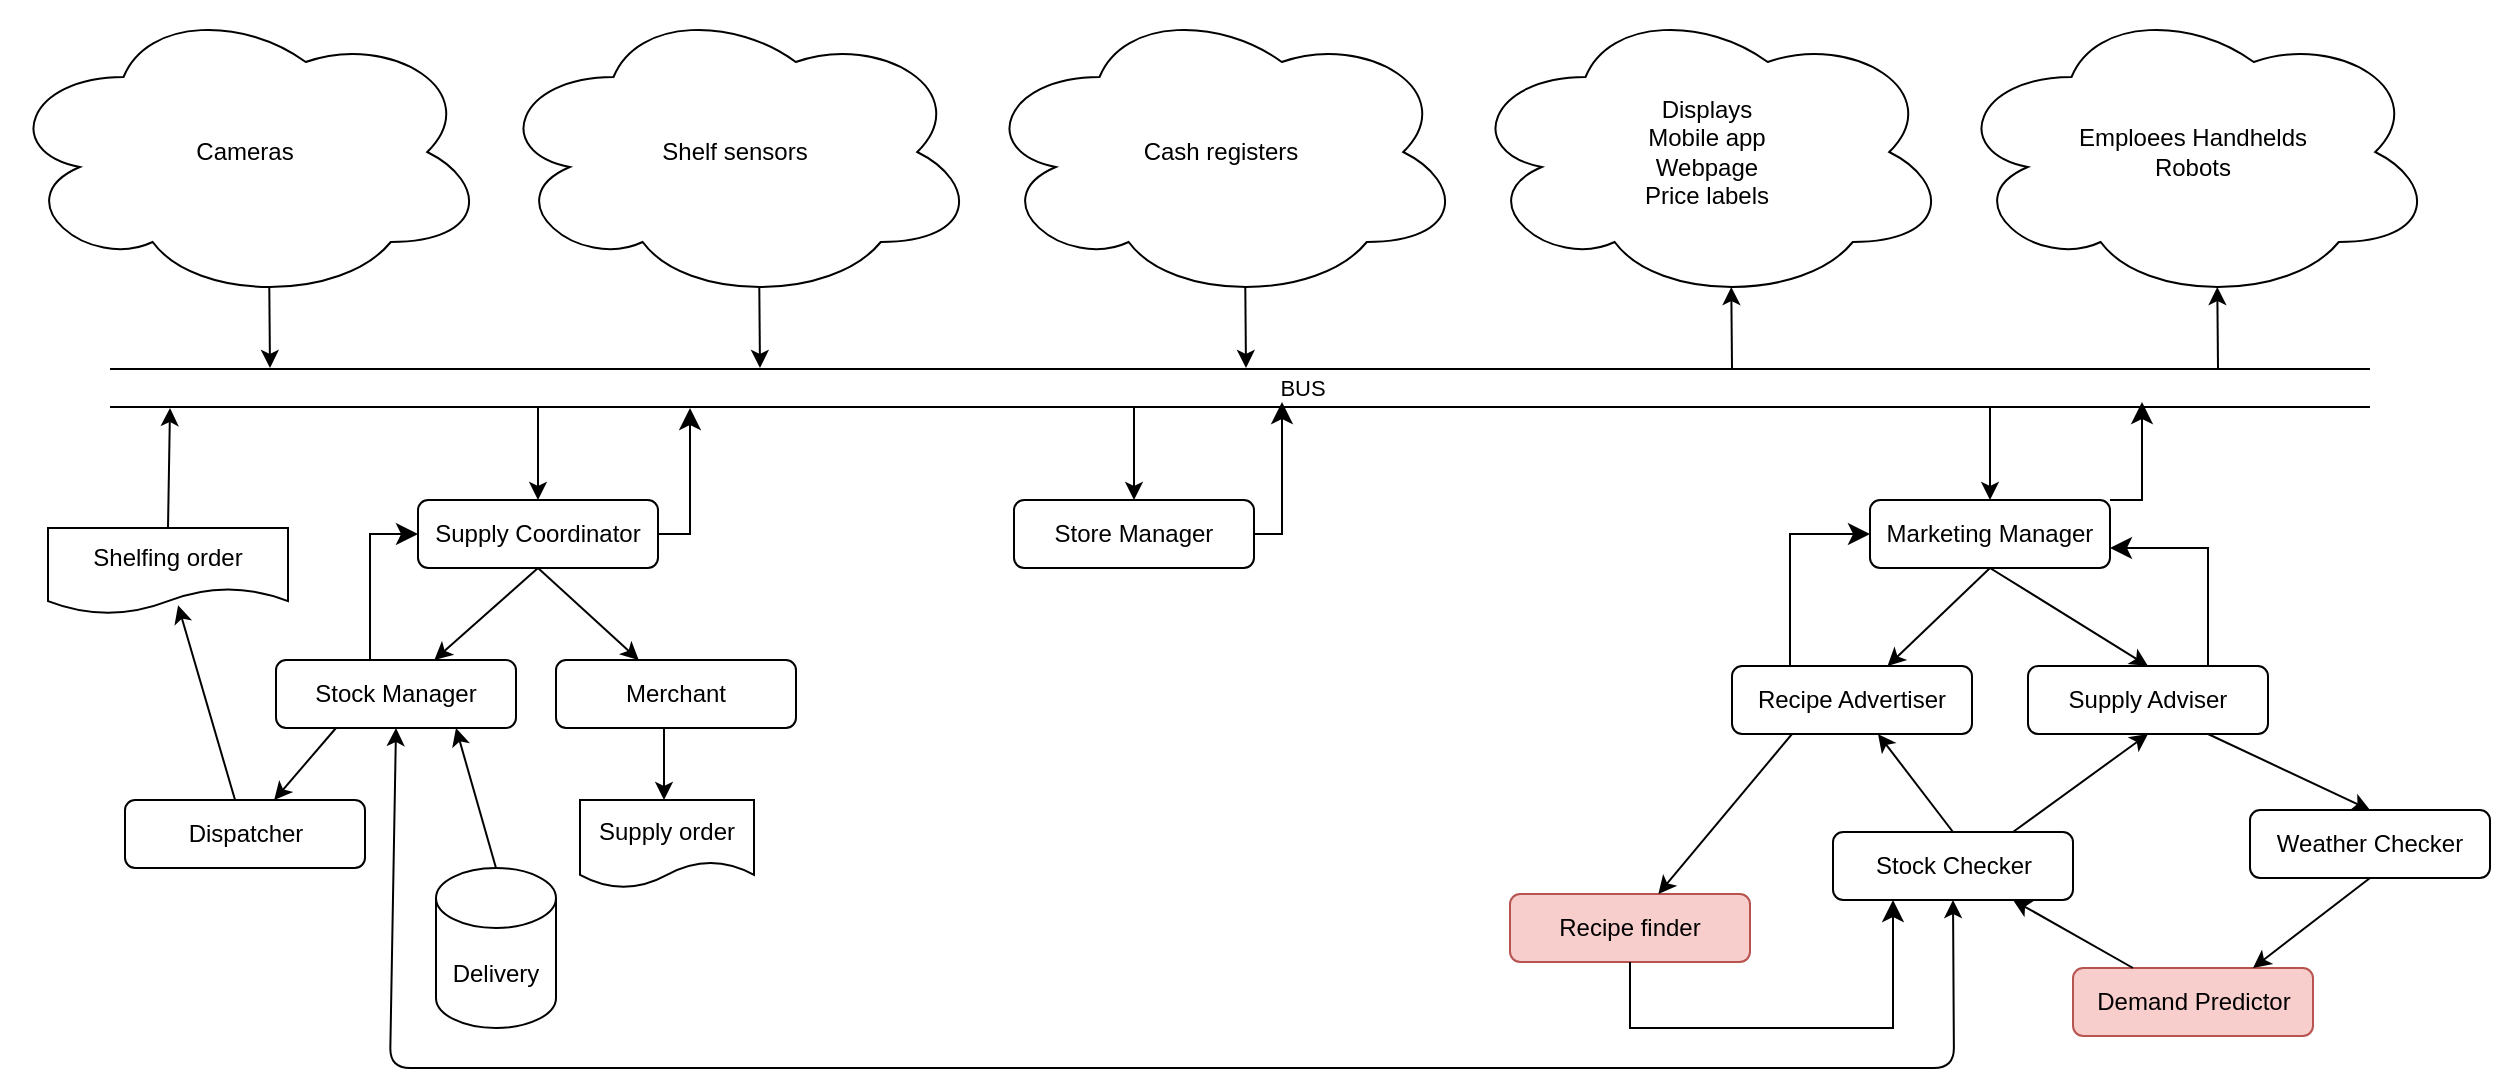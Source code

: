 <mxfile>
    <diagram id="Y1xkgSnnz-OlEwtpn4sd" name="Page-1">
        <mxGraphModel dx="1745" dy="649" grid="1" gridSize="10" guides="1" tooltips="1" connect="1" arrows="1" fold="1" page="1" pageScale="1" pageWidth="850" pageHeight="1100" math="0" shadow="0">
            <root>
                <mxCell id="0"/>
                <mxCell id="1" parent="0"/>
                <mxCell id="2" value="Shelf sensors" style="ellipse;shape=cloud;whiteSpace=wrap;html=1;" vertex="1" parent="1">
                    <mxGeometry x="111" y="87" width="243" height="150" as="geometry"/>
                </mxCell>
                <mxCell id="3" value="" style="shape=filledEdge;curved=0;rounded=0;fixDash=1;endArrow=none;strokeWidth=20;fillColor=#ffffff;edgeStyle=orthogonalEdgeStyle;html=1;jumpSize=12;endSize=12;startSize=12;" edge="1" parent="1">
                    <mxGeometry width="60" height="40" relative="1" as="geometry">
                        <mxPoint x="-80" y="280" as="sourcePoint"/>
                        <mxPoint x="1050" y="280" as="targetPoint"/>
                    </mxGeometry>
                </mxCell>
                <mxCell id="4" value="BUS" style="edgeLabel;html=1;align=center;verticalAlign=middle;resizable=0;points=[];" vertex="1" connectable="0" parent="3">
                    <mxGeometry x="0.069" y="-1" relative="1" as="geometry">
                        <mxPoint x="-8" y="-1" as="offset"/>
                    </mxGeometry>
                </mxCell>
                <mxCell id="6" value="" style="endArrow=classic;html=1;exitX=0.55;exitY=0.95;exitDx=0;exitDy=0;exitPerimeter=0;" edge="1" parent="1" source="2">
                    <mxGeometry width="50" height="50" relative="1" as="geometry">
                        <mxPoint x="206" y="600" as="sourcePoint"/>
                        <mxPoint x="245" y="270" as="targetPoint"/>
                    </mxGeometry>
                </mxCell>
                <mxCell id="8" value="Supply Coordinator" style="rounded=1;whiteSpace=wrap;html=1;" vertex="1" parent="1">
                    <mxGeometry x="74" y="336" width="120" height="34" as="geometry"/>
                </mxCell>
                <mxCell id="9" value="" style="endArrow=classic;html=1;" edge="1" parent="1" target="8">
                    <mxGeometry width="50" height="50" relative="1" as="geometry">
                        <mxPoint x="134" y="290" as="sourcePoint"/>
                        <mxPoint x="444" y="550" as="targetPoint"/>
                    </mxGeometry>
                </mxCell>
                <mxCell id="10" value="Store Manager" style="rounded=1;whiteSpace=wrap;html=1;" vertex="1" parent="1">
                    <mxGeometry x="372" y="336" width="120" height="34" as="geometry"/>
                </mxCell>
                <mxCell id="11" value="" style="endArrow=classic;html=1;" edge="1" parent="1" target="10">
                    <mxGeometry width="50" height="50" relative="1" as="geometry">
                        <mxPoint x="432" y="290" as="sourcePoint"/>
                        <mxPoint x="742" y="550" as="targetPoint"/>
                    </mxGeometry>
                </mxCell>
                <mxCell id="12" value="Cameras" style="ellipse;shape=cloud;whiteSpace=wrap;html=1;" vertex="1" parent="1">
                    <mxGeometry x="-134" y="87" width="243" height="150" as="geometry"/>
                </mxCell>
                <mxCell id="13" value="" style="endArrow=classic;html=1;exitX=0.55;exitY=0.95;exitDx=0;exitDy=0;exitPerimeter=0;" edge="1" parent="1" source="12">
                    <mxGeometry width="50" height="50" relative="1" as="geometry">
                        <mxPoint x="-39" y="600" as="sourcePoint"/>
                        <mxPoint y="270" as="targetPoint"/>
                    </mxGeometry>
                </mxCell>
                <mxCell id="14" value="Cash registers" style="ellipse;shape=cloud;whiteSpace=wrap;html=1;" vertex="1" parent="1">
                    <mxGeometry x="354" y="87" width="243" height="150" as="geometry"/>
                </mxCell>
                <mxCell id="15" value="" style="endArrow=classic;html=1;exitX=0.55;exitY=0.95;exitDx=0;exitDy=0;exitPerimeter=0;" edge="1" parent="1" source="14">
                    <mxGeometry width="50" height="50" relative="1" as="geometry">
                        <mxPoint x="449" y="600" as="sourcePoint"/>
                        <mxPoint x="488" y="270" as="targetPoint"/>
                    </mxGeometry>
                </mxCell>
                <mxCell id="16" value="Marketing Manager" style="rounded=1;whiteSpace=wrap;html=1;" vertex="1" parent="1">
                    <mxGeometry x="800" y="336" width="120" height="34" as="geometry"/>
                </mxCell>
                <mxCell id="17" value="" style="endArrow=classic;html=1;" edge="1" parent="1" target="16">
                    <mxGeometry width="50" height="50" relative="1" as="geometry">
                        <mxPoint x="860" y="290" as="sourcePoint"/>
                        <mxPoint x="1170" y="550" as="targetPoint"/>
                    </mxGeometry>
                </mxCell>
                <mxCell id="18" value="Stock Manager" style="rounded=1;whiteSpace=wrap;html=1;" vertex="1" parent="1">
                    <mxGeometry x="3" y="416" width="120" height="34" as="geometry"/>
                </mxCell>
                <mxCell id="19" value="" style="endArrow=classic;html=1;" edge="1" parent="1" target="18">
                    <mxGeometry width="50" height="50" relative="1" as="geometry">
                        <mxPoint x="134" y="370" as="sourcePoint"/>
                        <mxPoint x="444" y="630" as="targetPoint"/>
                    </mxGeometry>
                </mxCell>
                <mxCell id="20" value="Dispatcher" style="rounded=1;whiteSpace=wrap;html=1;" vertex="1" parent="1">
                    <mxGeometry x="-72.5" y="486" width="120" height="34" as="geometry"/>
                </mxCell>
                <mxCell id="21" value="" style="endArrow=classic;html=1;exitX=0.25;exitY=1;exitDx=0;exitDy=0;" edge="1" parent="1" target="20" source="18">
                    <mxGeometry width="50" height="50" relative="1" as="geometry">
                        <mxPoint x="63" y="451" as="sourcePoint"/>
                        <mxPoint x="373" y="711" as="targetPoint"/>
                    </mxGeometry>
                </mxCell>
                <mxCell id="23" value="" style="endArrow=classic;html=1;entryX=0.542;entryY=0.899;entryDx=0;entryDy=0;entryPerimeter=0;" edge="1" parent="1" target="24" source="20">
                    <mxGeometry width="50" height="50" relative="1" as="geometry">
                        <mxPoint x="-100" y="410" as="sourcePoint"/>
                        <mxPoint x="-100" y="456" as="targetPoint"/>
                    </mxGeometry>
                </mxCell>
                <mxCell id="24" value="Shelfing order" style="shape=document;whiteSpace=wrap;html=1;boundedLbl=1;" vertex="1" parent="1">
                    <mxGeometry x="-111" y="350" width="120" height="43" as="geometry"/>
                </mxCell>
                <mxCell id="25" value="" style="edgeStyle=elbowEdgeStyle;elbow=horizontal;endArrow=classic;html=1;curved=0;rounded=0;endSize=8;startSize=8;exitX=0.25;exitY=0;exitDx=0;exitDy=0;entryX=0;entryY=0.5;entryDx=0;entryDy=0;" edge="1" parent="1" source="18" target="8">
                    <mxGeometry width="50" height="50" relative="1" as="geometry">
                        <mxPoint x="400" y="600" as="sourcePoint"/>
                        <mxPoint x="450" y="550" as="targetPoint"/>
                        <Array as="points">
                            <mxPoint x="50" y="400"/>
                        </Array>
                    </mxGeometry>
                </mxCell>
                <mxCell id="26" value="Merchant" style="rounded=1;whiteSpace=wrap;html=1;" vertex="1" parent="1">
                    <mxGeometry x="143" y="416" width="120" height="34" as="geometry"/>
                </mxCell>
                <mxCell id="27" value="" style="endArrow=classic;html=1;exitX=0.5;exitY=1;exitDx=0;exitDy=0;" edge="1" parent="1" target="26" source="8">
                    <mxGeometry width="50" height="50" relative="1" as="geometry">
                        <mxPoint x="220" y="370" as="sourcePoint"/>
                        <mxPoint x="530" y="630" as="targetPoint"/>
                    </mxGeometry>
                </mxCell>
                <mxCell id="28" value="" style="edgeStyle=segmentEdgeStyle;endArrow=classic;html=1;curved=0;rounded=0;endSize=8;startSize=8;exitX=1;exitY=0.5;exitDx=0;exitDy=0;" edge="1" parent="1" source="8">
                    <mxGeometry width="50" height="50" relative="1" as="geometry">
                        <mxPoint x="194" y="360" as="sourcePoint"/>
                        <mxPoint x="210" y="290" as="targetPoint"/>
                    </mxGeometry>
                </mxCell>
                <mxCell id="29" value="" style="endArrow=classic;html=1;" edge="1" parent="1">
                    <mxGeometry width="50" height="50" relative="1" as="geometry">
                        <mxPoint x="197" y="450" as="sourcePoint"/>
                        <mxPoint x="197" y="486" as="targetPoint"/>
                    </mxGeometry>
                </mxCell>
                <mxCell id="30" value="Supply order" style="shape=document;whiteSpace=wrap;html=1;boundedLbl=1;" vertex="1" parent="1">
                    <mxGeometry x="155" y="486" width="87" height="44" as="geometry"/>
                </mxCell>
                <mxCell id="31" value="Delivery" style="shape=cylinder3;whiteSpace=wrap;html=1;boundedLbl=1;backgroundOutline=1;size=15;" vertex="1" parent="1">
                    <mxGeometry x="83" y="520" width="60" height="80" as="geometry"/>
                </mxCell>
                <mxCell id="32" value="" style="endArrow=classic;html=1;exitX=0.5;exitY=0;exitDx=0;exitDy=0;exitPerimeter=0;entryX=0.75;entryY=1;entryDx=0;entryDy=0;" edge="1" parent="1" source="31" target="18">
                    <mxGeometry width="50" height="50" relative="1" as="geometry">
                        <mxPoint x="400" y="600" as="sourcePoint"/>
                        <mxPoint x="450" y="550" as="targetPoint"/>
                    </mxGeometry>
                </mxCell>
                <mxCell id="33" value="" style="endArrow=classic;html=1;exitX=0.5;exitY=0;exitDx=0;exitDy=0;" edge="1" parent="1" source="24">
                    <mxGeometry width="50" height="50" relative="1" as="geometry">
                        <mxPoint x="-60" y="390" as="sourcePoint"/>
                        <mxPoint x="-50" y="290" as="targetPoint"/>
                    </mxGeometry>
                </mxCell>
                <mxCell id="34" value="Displays&lt;div&gt;Mobile app&lt;/div&gt;&lt;div&gt;Webpage&lt;/div&gt;&lt;div&gt;Price labels&lt;/div&gt;" style="ellipse;shape=cloud;whiteSpace=wrap;html=1;" vertex="1" parent="1">
                    <mxGeometry x="597" y="87" width="243" height="150" as="geometry"/>
                </mxCell>
                <mxCell id="36" value="" style="endArrow=classic;html=1;exitX=0.55;exitY=0.95;exitDx=0;exitDy=0;exitPerimeter=0;entryX=0.55;entryY=0.95;entryDx=0;entryDy=0;entryPerimeter=0;" edge="1" parent="1" target="34">
                    <mxGeometry width="50" height="50" relative="1" as="geometry">
                        <mxPoint x="731" y="270" as="sourcePoint"/>
                        <mxPoint x="692" y="600" as="targetPoint"/>
                    </mxGeometry>
                </mxCell>
                <mxCell id="37" value="Emploees Handhelds&lt;div&gt;Robots&lt;/div&gt;" style="ellipse;shape=cloud;whiteSpace=wrap;html=1;" vertex="1" parent="1">
                    <mxGeometry x="840" y="87" width="243" height="150" as="geometry"/>
                </mxCell>
                <mxCell id="38" value="" style="endArrow=classic;html=1;exitX=0.55;exitY=0.95;exitDx=0;exitDy=0;exitPerimeter=0;entryX=0.55;entryY=0.95;entryDx=0;entryDy=0;entryPerimeter=0;" edge="1" parent="1" target="37">
                    <mxGeometry width="50" height="50" relative="1" as="geometry">
                        <mxPoint x="974" y="270" as="sourcePoint"/>
                        <mxPoint x="935" y="600" as="targetPoint"/>
                    </mxGeometry>
                </mxCell>
                <mxCell id="39" value="" style="edgeStyle=segmentEdgeStyle;endArrow=classic;html=1;curved=0;rounded=0;endSize=8;startSize=8;exitX=1;exitY=0.5;exitDx=0;exitDy=0;" edge="1" parent="1" source="10">
                    <mxGeometry width="50" height="50" relative="1" as="geometry">
                        <mxPoint x="500" y="350" as="sourcePoint"/>
                        <mxPoint x="506" y="287" as="targetPoint"/>
                    </mxGeometry>
                </mxCell>
                <mxCell id="40" value="" style="edgeStyle=segmentEdgeStyle;endArrow=classic;html=1;curved=0;rounded=0;endSize=8;startSize=8;exitX=1;exitY=0;exitDx=0;exitDy=0;" edge="1" parent="1" source="16">
                    <mxGeometry width="50" height="50" relative="1" as="geometry">
                        <mxPoint x="1020" y="460" as="sourcePoint"/>
                        <mxPoint x="936" y="287" as="targetPoint"/>
                    </mxGeometry>
                </mxCell>
                <mxCell id="41" value="Recipe Advertiser" style="rounded=1;whiteSpace=wrap;html=1;" vertex="1" parent="1">
                    <mxGeometry x="731" y="419" width="120" height="34" as="geometry"/>
                </mxCell>
                <mxCell id="42" value="" style="endArrow=classic;html=1;exitX=0.5;exitY=1;exitDx=0;exitDy=0;" edge="1" parent="1" target="41" source="16">
                    <mxGeometry width="50" height="50" relative="1" as="geometry">
                        <mxPoint x="791" y="373" as="sourcePoint"/>
                        <mxPoint x="1101" y="633" as="targetPoint"/>
                    </mxGeometry>
                </mxCell>
                <mxCell id="44" value="Recipe finder" style="rounded=1;whiteSpace=wrap;html=1;fillColor=#f8cecc;strokeColor=#b85450;" vertex="1" parent="1">
                    <mxGeometry x="620" y="533" width="120" height="34" as="geometry"/>
                </mxCell>
                <mxCell id="45" value="" style="endArrow=classic;html=1;exitX=0.25;exitY=1;exitDx=0;exitDy=0;" edge="1" parent="1" target="44" source="41">
                    <mxGeometry width="50" height="50" relative="1" as="geometry">
                        <mxPoint x="861" y="453" as="sourcePoint"/>
                        <mxPoint x="1171" y="713" as="targetPoint"/>
                    </mxGeometry>
                </mxCell>
                <mxCell id="65" style="edgeStyle=none;html=1;exitX=0.75;exitY=0;exitDx=0;exitDy=0;entryX=0.5;entryY=1;entryDx=0;entryDy=0;" edge="1" parent="1" source="47" target="55">
                    <mxGeometry relative="1" as="geometry"/>
                </mxCell>
                <mxCell id="74" style="edgeStyle=none;html=1;exitX=0.5;exitY=1;exitDx=0;exitDy=0;entryX=0.5;entryY=1;entryDx=0;entryDy=0;startArrow=classic;startFill=1;" edge="1" parent="1" source="47" target="18">
                    <mxGeometry relative="1" as="geometry">
                        <mxPoint x="60" y="620" as="targetPoint"/>
                        <Array as="points">
                            <mxPoint x="842" y="620"/>
                            <mxPoint x="60" y="620"/>
                        </Array>
                    </mxGeometry>
                </mxCell>
                <mxCell id="47" value="Stock Checker" style="rounded=1;whiteSpace=wrap;html=1;" vertex="1" parent="1">
                    <mxGeometry x="781.5" y="502" width="120" height="34" as="geometry"/>
                </mxCell>
                <mxCell id="53" value="" style="endArrow=classic;html=1;exitX=0.5;exitY=0;exitDx=0;exitDy=0;" edge="1" parent="1" source="47" target="41">
                    <mxGeometry width="50" height="50" relative="1" as="geometry">
                        <mxPoint x="351" y="600" as="sourcePoint"/>
                        <mxPoint x="401" y="550" as="targetPoint"/>
                    </mxGeometry>
                </mxCell>
                <mxCell id="55" value="Supply Adviser" style="rounded=1;whiteSpace=wrap;html=1;" vertex="1" parent="1">
                    <mxGeometry x="879" y="419" width="120" height="34" as="geometry"/>
                </mxCell>
                <mxCell id="56" value="" style="endArrow=classic;html=1;exitX=0.5;exitY=1;exitDx=0;exitDy=0;entryX=0.5;entryY=0;entryDx=0;entryDy=0;" edge="1" parent="1" source="16" target="55">
                    <mxGeometry width="50" height="50" relative="1" as="geometry">
                        <mxPoint x="580" y="390" as="sourcePoint"/>
                        <mxPoint x="630" y="340" as="targetPoint"/>
                    </mxGeometry>
                </mxCell>
                <mxCell id="58" value="Weather Checker" style="rounded=1;whiteSpace=wrap;html=1;" vertex="1" parent="1">
                    <mxGeometry x="990" y="491" width="120" height="34" as="geometry"/>
                </mxCell>
                <mxCell id="59" value="" style="endArrow=classic;html=1;exitX=0.75;exitY=1;exitDx=0;exitDy=0;entryX=0.5;entryY=0;entryDx=0;entryDy=0;" edge="1" parent="1" source="55" target="58">
                    <mxGeometry width="50" height="50" relative="1" as="geometry">
                        <mxPoint x="580" y="390" as="sourcePoint"/>
                        <mxPoint x="630" y="340" as="targetPoint"/>
                    </mxGeometry>
                </mxCell>
                <mxCell id="60" value="Demand Predictor" style="rounded=1;whiteSpace=wrap;html=1;fillColor=#f8cecc;strokeColor=#b85450;" vertex="1" parent="1">
                    <mxGeometry x="901.5" y="570" width="120" height="34" as="geometry"/>
                </mxCell>
                <mxCell id="61" value="" style="edgeStyle=elbowEdgeStyle;elbow=vertical;endArrow=classic;html=1;curved=0;rounded=0;endSize=8;startSize=8;exitX=0.5;exitY=1;exitDx=0;exitDy=0;entryX=0.25;entryY=1;entryDx=0;entryDy=0;" edge="1" parent="1" source="44" target="47">
                    <mxGeometry width="50" height="50" relative="1" as="geometry">
                        <mxPoint x="781.5" y="640" as="sourcePoint"/>
                        <mxPoint x="831.5" y="590" as="targetPoint"/>
                        <Array as="points">
                            <mxPoint x="750" y="600"/>
                        </Array>
                    </mxGeometry>
                </mxCell>
                <mxCell id="62" value="" style="endArrow=classic;html=1;exitX=0.5;exitY=1;exitDx=0;exitDy=0;entryX=0.75;entryY=0;entryDx=0;entryDy=0;" edge="1" parent="1" source="58" target="60">
                    <mxGeometry width="50" height="50" relative="1" as="geometry">
                        <mxPoint x="580" y="390" as="sourcePoint"/>
                        <mxPoint x="630" y="340" as="targetPoint"/>
                    </mxGeometry>
                </mxCell>
                <mxCell id="63" value="" style="endArrow=classic;html=1;exitX=0.25;exitY=0;exitDx=0;exitDy=0;entryX=0.75;entryY=1;entryDx=0;entryDy=0;" edge="1" parent="1" source="60" target="47">
                    <mxGeometry width="50" height="50" relative="1" as="geometry">
                        <mxPoint x="580" y="390" as="sourcePoint"/>
                        <mxPoint x="630" y="340" as="targetPoint"/>
                    </mxGeometry>
                </mxCell>
                <mxCell id="70" value="" style="edgeStyle=elbowEdgeStyle;elbow=horizontal;endArrow=classic;html=1;curved=0;rounded=0;endSize=8;startSize=8;exitX=0.25;exitY=0;exitDx=0;exitDy=0;entryX=0;entryY=0.5;entryDx=0;entryDy=0;" edge="1" parent="1" source="41" target="16">
                    <mxGeometry width="50" height="50" relative="1" as="geometry">
                        <mxPoint x="580" y="390" as="sourcePoint"/>
                        <mxPoint x="630" y="340" as="targetPoint"/>
                        <Array as="points">
                            <mxPoint x="760" y="390"/>
                        </Array>
                    </mxGeometry>
                </mxCell>
                <mxCell id="71" value="" style="edgeStyle=segmentEdgeStyle;endArrow=classic;html=1;curved=0;rounded=0;endSize=8;startSize=8;exitX=0.75;exitY=0;exitDx=0;exitDy=0;" edge="1" parent="1" source="55">
                    <mxGeometry width="50" height="50" relative="1" as="geometry">
                        <mxPoint x="580" y="390" as="sourcePoint"/>
                        <mxPoint x="920" y="360" as="targetPoint"/>
                        <Array as="points">
                            <mxPoint x="969" y="360"/>
                            <mxPoint x="920" y="360"/>
                        </Array>
                    </mxGeometry>
                </mxCell>
            </root>
        </mxGraphModel>
    </diagram>
</mxfile>